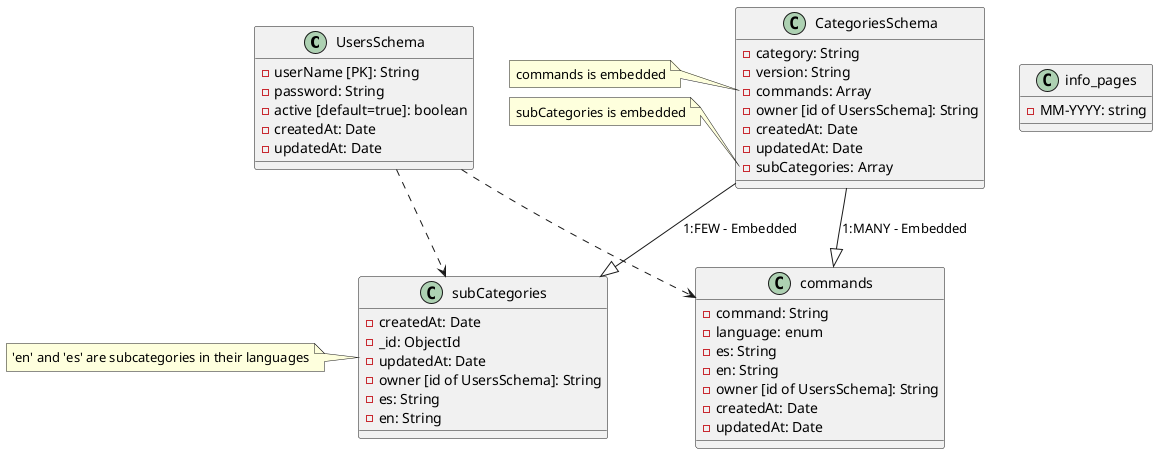 @startuml

class UsersSchema{
    -userName [PK]: String
    -password: String
    -active [default=true]: boolean
    -createdAt: Date
    -updatedAt: Date
}

class CategoriesSchema{
    -category: String
    -version: String
    -commands: Array
    -owner [id of UsersSchema]: String
    -createdAt: Date
    -updatedAt: Date
    -subCategories: Array
}

note left of CategoriesSchema::commands
    commands is embedded
end note
note left of CategoriesSchema::subCategories
    subCategories is embedded
end note

class commands{
    -command: String
    -language: enum
    -es: String
    -en: String
    -owner [id of UsersSchema]: String
    -createdAt: Date
    -updatedAt: Date
}

class subCategories{
    -createdAt: Date
    -_id: ObjectId
    -updatedAt: Date
    -owner [id of UsersSchema]: String
    -es: String
    -en: String
}

note left of subCategories: 'en' and 'es' are subcategories in their languages

class info_pages{
    -MM-YYYY: string
}    

CategoriesSchema --|> commands: 1:MANY - Embedded
CategoriesSchema --|> subCategories: 1:FEW - Embedded
UsersSchema -[dashed]-> commands
UsersSchema -[dashed]-> subCategories

@enduml